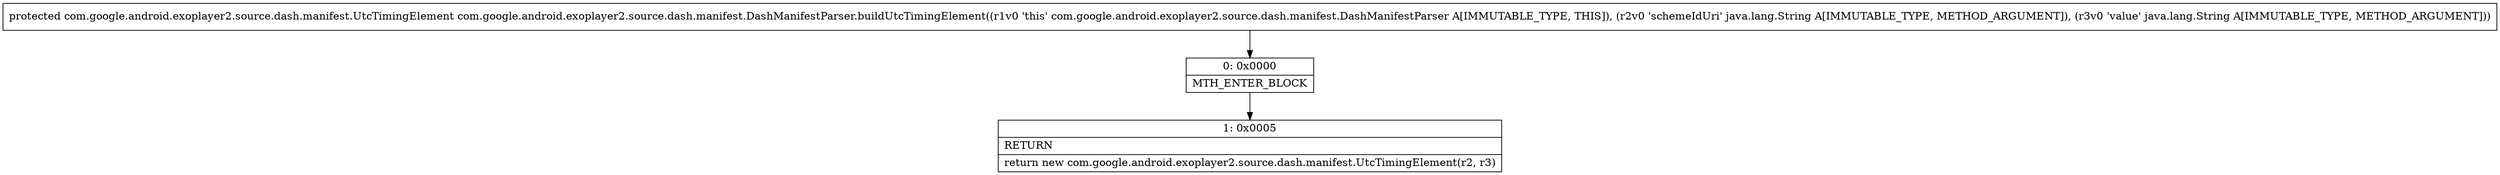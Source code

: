 digraph "CFG forcom.google.android.exoplayer2.source.dash.manifest.DashManifestParser.buildUtcTimingElement(Ljava\/lang\/String;Ljava\/lang\/String;)Lcom\/google\/android\/exoplayer2\/source\/dash\/manifest\/UtcTimingElement;" {
Node_0 [shape=record,label="{0\:\ 0x0000|MTH_ENTER_BLOCK\l}"];
Node_1 [shape=record,label="{1\:\ 0x0005|RETURN\l|return new com.google.android.exoplayer2.source.dash.manifest.UtcTimingElement(r2, r3)\l}"];
MethodNode[shape=record,label="{protected com.google.android.exoplayer2.source.dash.manifest.UtcTimingElement com.google.android.exoplayer2.source.dash.manifest.DashManifestParser.buildUtcTimingElement((r1v0 'this' com.google.android.exoplayer2.source.dash.manifest.DashManifestParser A[IMMUTABLE_TYPE, THIS]), (r2v0 'schemeIdUri' java.lang.String A[IMMUTABLE_TYPE, METHOD_ARGUMENT]), (r3v0 'value' java.lang.String A[IMMUTABLE_TYPE, METHOD_ARGUMENT])) }"];
MethodNode -> Node_0;
Node_0 -> Node_1;
}

